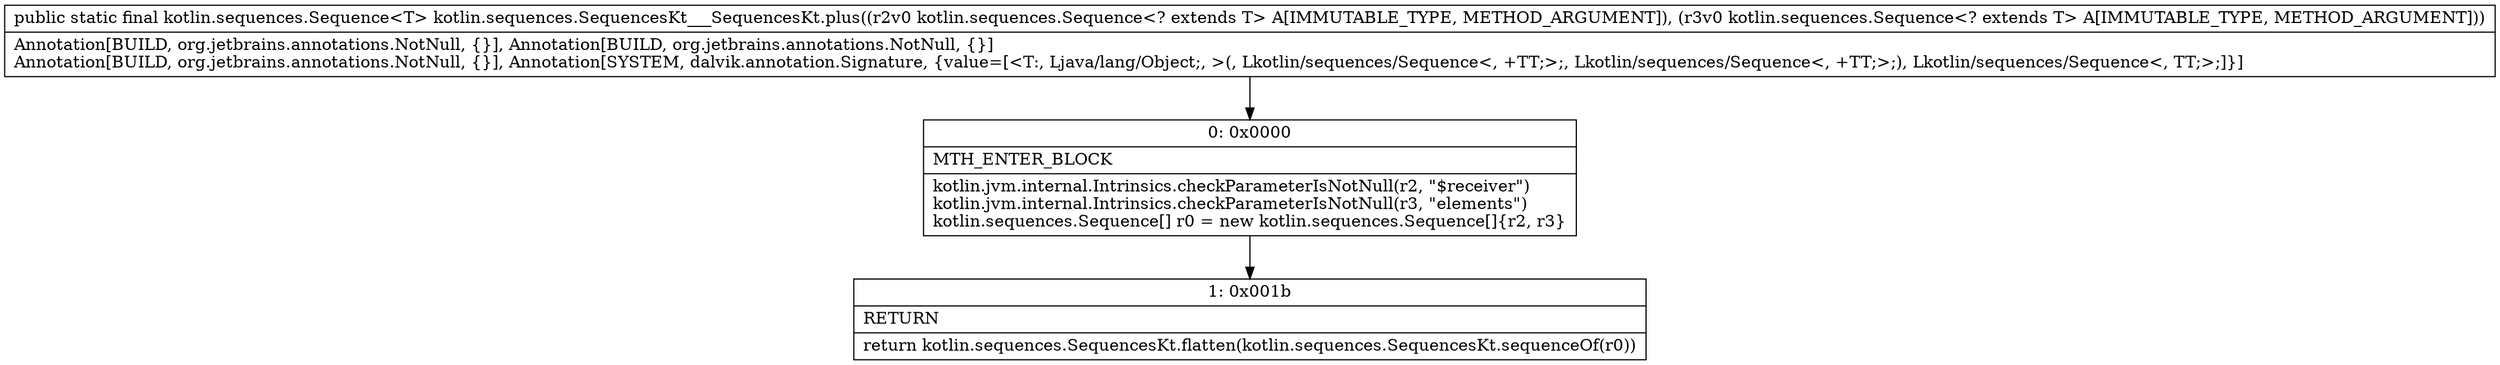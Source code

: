 digraph "CFG forkotlin.sequences.SequencesKt___SequencesKt.plus(Lkotlin\/sequences\/Sequence;Lkotlin\/sequences\/Sequence;)Lkotlin\/sequences\/Sequence;" {
Node_0 [shape=record,label="{0\:\ 0x0000|MTH_ENTER_BLOCK\l|kotlin.jvm.internal.Intrinsics.checkParameterIsNotNull(r2, \"$receiver\")\lkotlin.jvm.internal.Intrinsics.checkParameterIsNotNull(r3, \"elements\")\lkotlin.sequences.Sequence[] r0 = new kotlin.sequences.Sequence[]\{r2, r3\}\l}"];
Node_1 [shape=record,label="{1\:\ 0x001b|RETURN\l|return kotlin.sequences.SequencesKt.flatten(kotlin.sequences.SequencesKt.sequenceOf(r0))\l}"];
MethodNode[shape=record,label="{public static final kotlin.sequences.Sequence\<T\> kotlin.sequences.SequencesKt___SequencesKt.plus((r2v0 kotlin.sequences.Sequence\<? extends T\> A[IMMUTABLE_TYPE, METHOD_ARGUMENT]), (r3v0 kotlin.sequences.Sequence\<? extends T\> A[IMMUTABLE_TYPE, METHOD_ARGUMENT]))  | Annotation[BUILD, org.jetbrains.annotations.NotNull, \{\}], Annotation[BUILD, org.jetbrains.annotations.NotNull, \{\}]\lAnnotation[BUILD, org.jetbrains.annotations.NotNull, \{\}], Annotation[SYSTEM, dalvik.annotation.Signature, \{value=[\<T:, Ljava\/lang\/Object;, \>(, Lkotlin\/sequences\/Sequence\<, +TT;\>;, Lkotlin\/sequences\/Sequence\<, +TT;\>;), Lkotlin\/sequences\/Sequence\<, TT;\>;]\}]\l}"];
MethodNode -> Node_0;
Node_0 -> Node_1;
}

